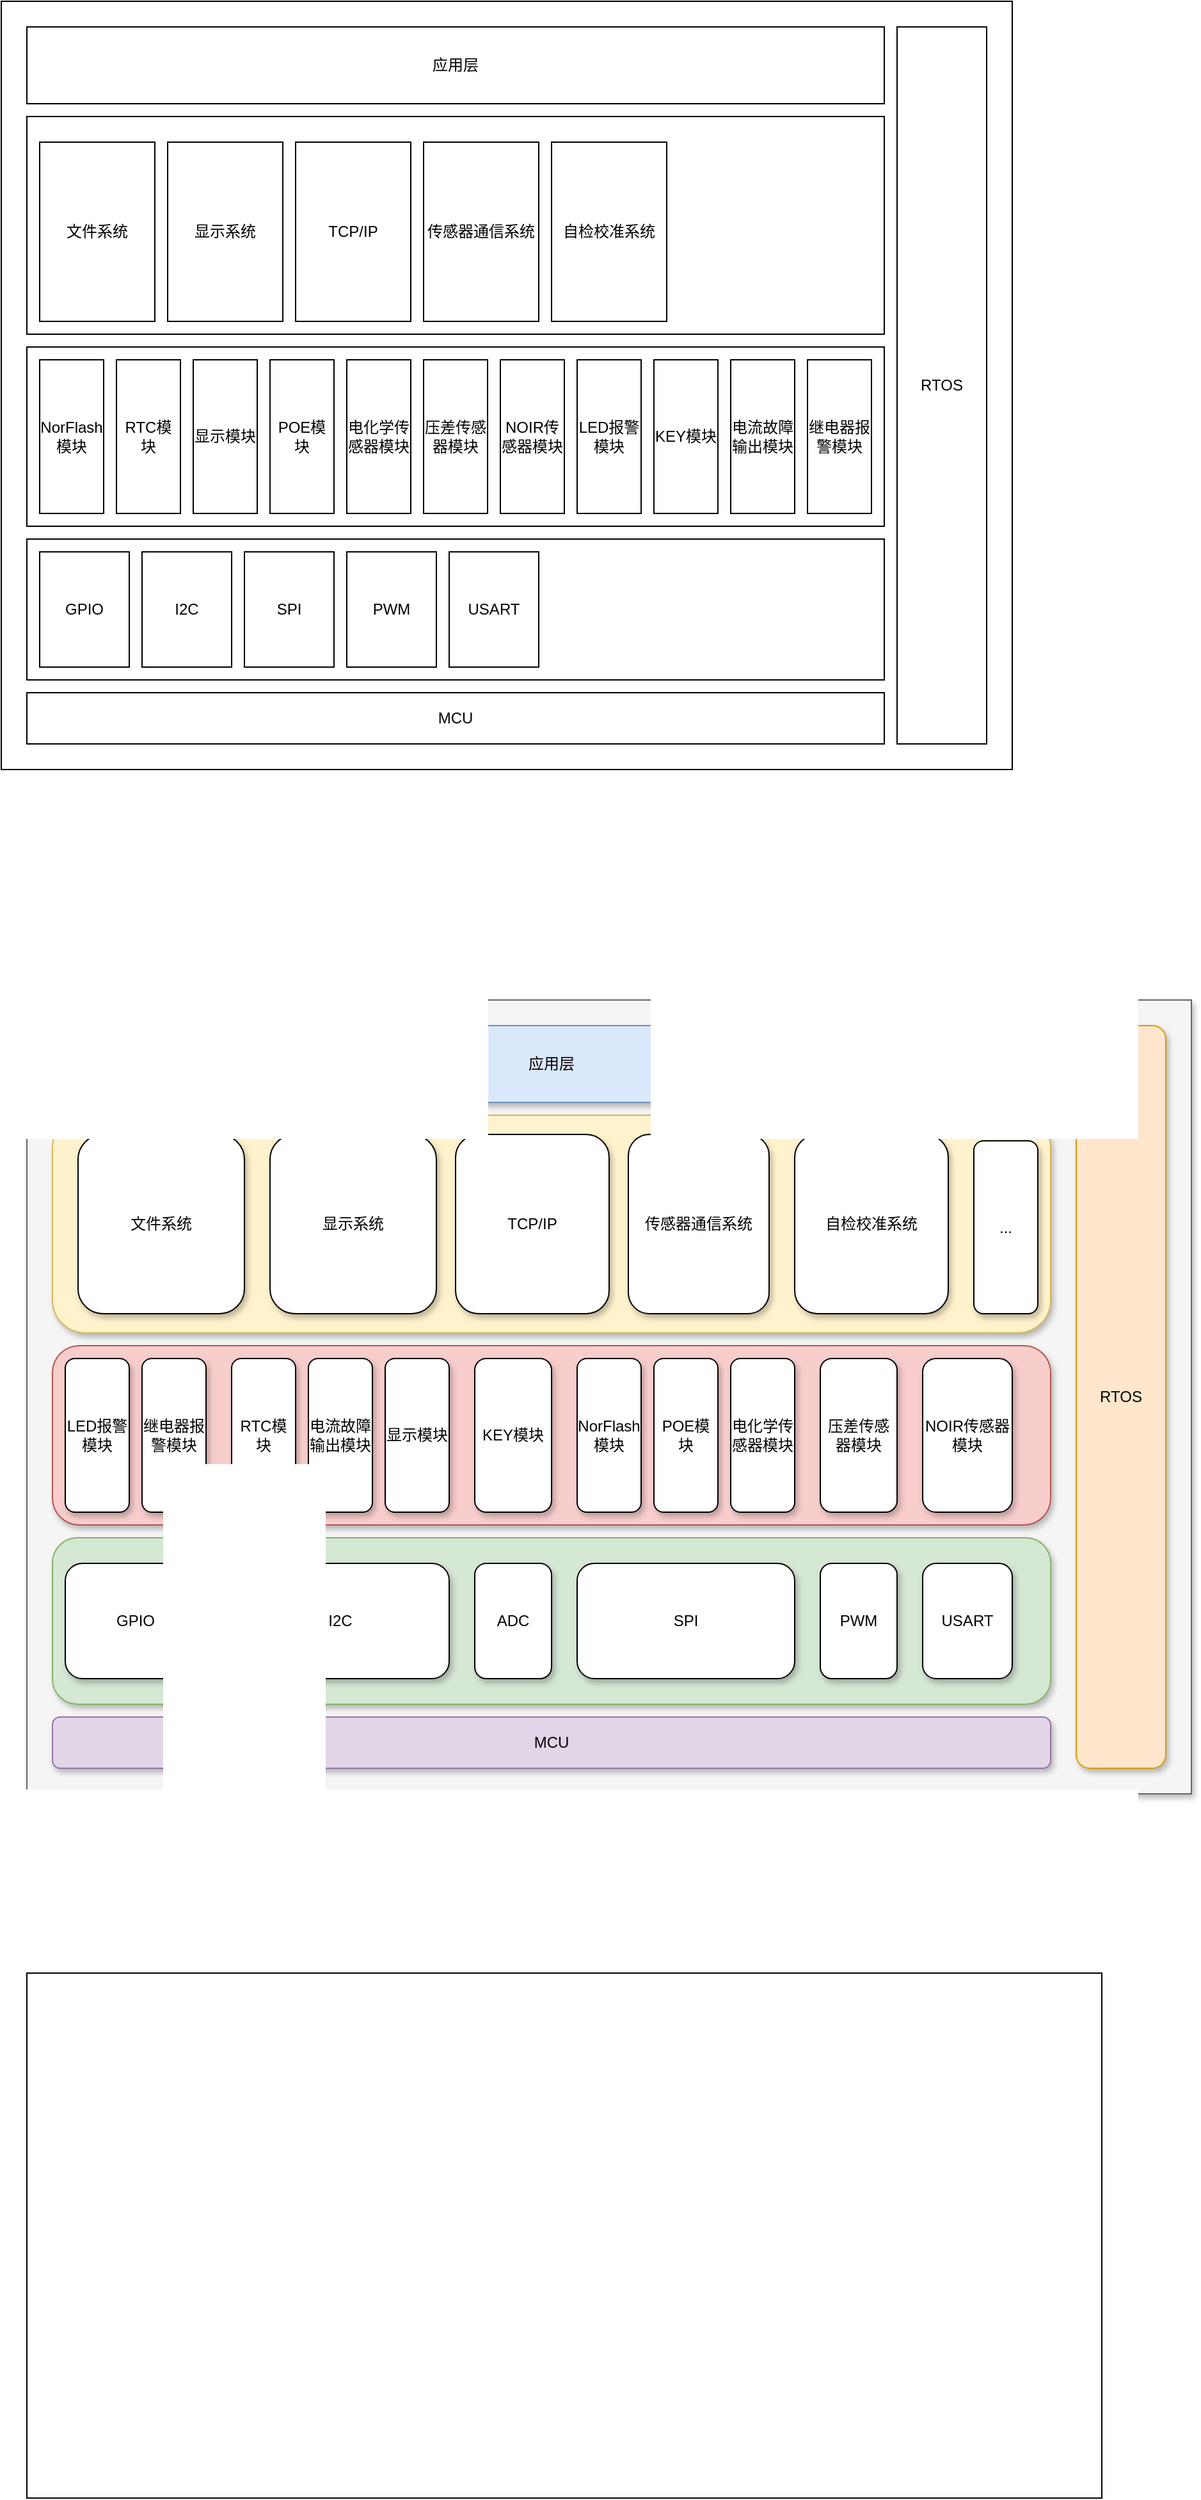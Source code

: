 <mxfile version="24.7.6">
  <diagram name="第 1 页" id="pwynU2H1yq3AJXYQGxQ-">
    <mxGraphModel dx="1264" dy="762" grid="1" gridSize="10" guides="1" tooltips="1" connect="1" arrows="1" fold="1" page="1" pageScale="1" pageWidth="3300" pageHeight="4681" math="0" shadow="0">
      <root>
        <mxCell id="0" />
        <mxCell id="1" parent="0" />
        <mxCell id="Z-FcbRnMZewdZYJsf3xK-1" value="" style="rounded=0;whiteSpace=wrap;html=1;" vertex="1" parent="1">
          <mxGeometry x="130" y="60" width="790" height="600" as="geometry" />
        </mxCell>
        <mxCell id="Z-FcbRnMZewdZYJsf3xK-2" value="MCU" style="rounded=0;whiteSpace=wrap;html=1;" vertex="1" parent="1">
          <mxGeometry x="150" y="600" width="670" height="40" as="geometry" />
        </mxCell>
        <mxCell id="Z-FcbRnMZewdZYJsf3xK-3" value="" style="rounded=0;whiteSpace=wrap;html=1;" vertex="1" parent="1">
          <mxGeometry x="150" y="480" width="670" height="110" as="geometry" />
        </mxCell>
        <mxCell id="Z-FcbRnMZewdZYJsf3xK-4" value="GPIO" style="rounded=0;whiteSpace=wrap;html=1;" vertex="1" parent="1">
          <mxGeometry x="160" y="490" width="70" height="90" as="geometry" />
        </mxCell>
        <mxCell id="Z-FcbRnMZewdZYJsf3xK-5" value="I2C" style="rounded=0;whiteSpace=wrap;html=1;" vertex="1" parent="1">
          <mxGeometry x="240" y="490" width="70" height="90" as="geometry" />
        </mxCell>
        <mxCell id="Z-FcbRnMZewdZYJsf3xK-6" value="SPI" style="rounded=0;whiteSpace=wrap;html=1;" vertex="1" parent="1">
          <mxGeometry x="320" y="490" width="70" height="90" as="geometry" />
        </mxCell>
        <mxCell id="Z-FcbRnMZewdZYJsf3xK-7" value="PWM" style="rounded=0;whiteSpace=wrap;html=1;" vertex="1" parent="1">
          <mxGeometry x="400" y="490" width="70" height="90" as="geometry" />
        </mxCell>
        <mxCell id="Z-FcbRnMZewdZYJsf3xK-8" value="USART" style="rounded=0;whiteSpace=wrap;html=1;" vertex="1" parent="1">
          <mxGeometry x="480" y="490" width="70" height="90" as="geometry" />
        </mxCell>
        <mxCell id="Z-FcbRnMZewdZYJsf3xK-9" value="" style="rounded=0;whiteSpace=wrap;html=1;" vertex="1" parent="1">
          <mxGeometry x="150" y="330" width="670" height="140" as="geometry" />
        </mxCell>
        <mxCell id="Z-FcbRnMZewdZYJsf3xK-10" value="NorFlash模块" style="rounded=0;whiteSpace=wrap;html=1;" vertex="1" parent="1">
          <mxGeometry x="160" y="340" width="50" height="120" as="geometry" />
        </mxCell>
        <mxCell id="Z-FcbRnMZewdZYJsf3xK-11" value="RTC模块" style="rounded=0;whiteSpace=wrap;html=1;" vertex="1" parent="1">
          <mxGeometry x="220" y="340" width="50" height="120" as="geometry" />
        </mxCell>
        <mxCell id="Z-FcbRnMZewdZYJsf3xK-12" value="显示模块" style="rounded=0;whiteSpace=wrap;html=1;" vertex="1" parent="1">
          <mxGeometry x="280" y="340" width="50" height="120" as="geometry" />
        </mxCell>
        <mxCell id="Z-FcbRnMZewdZYJsf3xK-13" value="POE模块" style="rounded=0;whiteSpace=wrap;html=1;" vertex="1" parent="1">
          <mxGeometry x="340" y="340" width="50" height="120" as="geometry" />
        </mxCell>
        <mxCell id="Z-FcbRnMZewdZYJsf3xK-14" value="电化学传感器模块" style="rounded=0;whiteSpace=wrap;html=1;" vertex="1" parent="1">
          <mxGeometry x="400" y="340" width="50" height="120" as="geometry" />
        </mxCell>
        <mxCell id="Z-FcbRnMZewdZYJsf3xK-15" value="压差传感器模块" style="rounded=0;whiteSpace=wrap;html=1;" vertex="1" parent="1">
          <mxGeometry x="460" y="340" width="50" height="120" as="geometry" />
        </mxCell>
        <mxCell id="Z-FcbRnMZewdZYJsf3xK-16" value="NOIR传感器模块" style="rounded=0;whiteSpace=wrap;html=1;" vertex="1" parent="1">
          <mxGeometry x="520" y="340" width="50" height="120" as="geometry" />
        </mxCell>
        <mxCell id="Z-FcbRnMZewdZYJsf3xK-17" value="" style="rounded=0;whiteSpace=wrap;html=1;" vertex="1" parent="1">
          <mxGeometry x="150" y="150" width="670" height="170" as="geometry" />
        </mxCell>
        <mxCell id="Z-FcbRnMZewdZYJsf3xK-18" value="文件系统" style="rounded=0;whiteSpace=wrap;html=1;" vertex="1" parent="1">
          <mxGeometry x="160" y="170" width="90" height="140" as="geometry" />
        </mxCell>
        <mxCell id="Z-FcbRnMZewdZYJsf3xK-19" value="显示系统" style="rounded=0;whiteSpace=wrap;html=1;" vertex="1" parent="1">
          <mxGeometry x="260" y="170" width="90" height="140" as="geometry" />
        </mxCell>
        <mxCell id="Z-FcbRnMZewdZYJsf3xK-20" value="TCP/IP" style="rounded=0;whiteSpace=wrap;html=1;" vertex="1" parent="1">
          <mxGeometry x="360" y="170" width="90" height="140" as="geometry" />
        </mxCell>
        <mxCell id="Z-FcbRnMZewdZYJsf3xK-21" value="传感器通信系统" style="rounded=0;whiteSpace=wrap;html=1;" vertex="1" parent="1">
          <mxGeometry x="460" y="170" width="90" height="140" as="geometry" />
        </mxCell>
        <mxCell id="Z-FcbRnMZewdZYJsf3xK-22" value="应用层" style="rounded=0;whiteSpace=wrap;html=1;" vertex="1" parent="1">
          <mxGeometry x="150" y="80" width="670" height="60" as="geometry" />
        </mxCell>
        <mxCell id="Z-FcbRnMZewdZYJsf3xK-24" value="LED报警模块" style="rounded=0;whiteSpace=wrap;html=1;" vertex="1" parent="1">
          <mxGeometry x="580" y="340" width="50" height="120" as="geometry" />
        </mxCell>
        <mxCell id="Z-FcbRnMZewdZYJsf3xK-25" value="KEY模块" style="rounded=0;whiteSpace=wrap;html=1;" vertex="1" parent="1">
          <mxGeometry x="640" y="340" width="50" height="120" as="geometry" />
        </mxCell>
        <mxCell id="Z-FcbRnMZewdZYJsf3xK-26" value="RTOS" style="rounded=0;whiteSpace=wrap;html=1;" vertex="1" parent="1">
          <mxGeometry x="830" y="80" width="70" height="560" as="geometry" />
        </mxCell>
        <mxCell id="Z-FcbRnMZewdZYJsf3xK-27" value="电流故障输出模块" style="rounded=0;whiteSpace=wrap;html=1;" vertex="1" parent="1">
          <mxGeometry x="700" y="340" width="50" height="120" as="geometry" />
        </mxCell>
        <mxCell id="Z-FcbRnMZewdZYJsf3xK-29" value="自检校准系统" style="rounded=0;whiteSpace=wrap;html=1;" vertex="1" parent="1">
          <mxGeometry x="560" y="170" width="90" height="140" as="geometry" />
        </mxCell>
        <mxCell id="Z-FcbRnMZewdZYJsf3xK-30" value="继电器报警模块" style="rounded=0;whiteSpace=wrap;html=1;" vertex="1" parent="1">
          <mxGeometry x="760" y="340" width="50" height="120" as="geometry" />
        </mxCell>
        <mxCell id="Z-FcbRnMZewdZYJsf3xK-31" value="" style="rounded=0;whiteSpace=wrap;html=1;fillColor=#f5f5f5;strokeColor=#666666;fontColor=#333333;shadow=1;" vertex="1" parent="1">
          <mxGeometry x="150" y="840" width="910" height="620" as="geometry" />
        </mxCell>
        <mxCell id="Z-FcbRnMZewdZYJsf3xK-32" value="MCU" style="rounded=1;whiteSpace=wrap;html=1;fillColor=#e1d5e7;strokeColor=#9673a6;shadow=1;" vertex="1" parent="1">
          <mxGeometry x="170" y="1400" width="780" height="40" as="geometry" />
        </mxCell>
        <mxCell id="Z-FcbRnMZewdZYJsf3xK-33" value="" style="rounded=1;whiteSpace=wrap;html=1;fillColor=#d5e8d4;strokeColor=#82b366;shadow=1;" vertex="1" parent="1">
          <mxGeometry x="170" y="1260" width="780" height="130" as="geometry" />
        </mxCell>
        <mxCell id="Z-FcbRnMZewdZYJsf3xK-34" value="GPIO" style="rounded=1;whiteSpace=wrap;html=1;shadow=1;" vertex="1" parent="1">
          <mxGeometry x="180" y="1280" width="110" height="90" as="geometry" />
        </mxCell>
        <mxCell id="Z-FcbRnMZewdZYJsf3xK-35" value="I2C" style="rounded=1;whiteSpace=wrap;html=1;shadow=1;" vertex="1" parent="1">
          <mxGeometry x="310" y="1280" width="170" height="90" as="geometry" />
        </mxCell>
        <mxCell id="Z-FcbRnMZewdZYJsf3xK-36" value="SPI" style="rounded=1;whiteSpace=wrap;html=1;shadow=1;" vertex="1" parent="1">
          <mxGeometry x="580" y="1280" width="170" height="90" as="geometry" />
        </mxCell>
        <mxCell id="Z-FcbRnMZewdZYJsf3xK-37" value="PWM" style="rounded=1;whiteSpace=wrap;html=1;shadow=1;" vertex="1" parent="1">
          <mxGeometry x="770" y="1280" width="60" height="90" as="geometry" />
        </mxCell>
        <mxCell id="Z-FcbRnMZewdZYJsf3xK-38" value="USART" style="rounded=1;whiteSpace=wrap;html=1;shadow=1;" vertex="1" parent="1">
          <mxGeometry x="850" y="1280" width="70" height="90" as="geometry" />
        </mxCell>
        <mxCell id="Z-FcbRnMZewdZYJsf3xK-39" value="" style="rounded=1;whiteSpace=wrap;html=1;fillColor=#f8cecc;strokeColor=#b85450;shadow=1;" vertex="1" parent="1">
          <mxGeometry x="170" y="1110" width="780" height="140" as="geometry" />
        </mxCell>
        <mxCell id="Z-FcbRnMZewdZYJsf3xK-47" value="" style="rounded=1;whiteSpace=wrap;html=1;fillColor=#fff2cc;strokeColor=#d6b656;shadow=1;" vertex="1" parent="1">
          <mxGeometry x="170" y="930" width="780" height="170" as="geometry" />
        </mxCell>
        <mxCell id="Z-FcbRnMZewdZYJsf3xK-48" value="文件系统" style="rounded=1;whiteSpace=wrap;html=1;shadow=1;" vertex="1" parent="1">
          <mxGeometry x="190" y="945" width="130" height="140" as="geometry" />
        </mxCell>
        <mxCell id="Z-FcbRnMZewdZYJsf3xK-49" value="显示系统" style="rounded=1;whiteSpace=wrap;html=1;shadow=1;" vertex="1" parent="1">
          <mxGeometry x="340" y="945" width="130" height="140" as="geometry" />
        </mxCell>
        <mxCell id="Z-FcbRnMZewdZYJsf3xK-50" value="TCP/IP" style="rounded=1;whiteSpace=wrap;html=1;shadow=1;" vertex="1" parent="1">
          <mxGeometry x="485" y="945" width="120" height="140" as="geometry" />
        </mxCell>
        <mxCell id="Z-FcbRnMZewdZYJsf3xK-51" value="传感器通信系统" style="rounded=1;whiteSpace=wrap;html=1;shadow=1;" vertex="1" parent="1">
          <mxGeometry x="620" y="945" width="110" height="140" as="geometry" />
        </mxCell>
        <mxCell id="Z-FcbRnMZewdZYJsf3xK-52" value="应用层" style="rounded=1;whiteSpace=wrap;html=1;fillColor=#dae8fc;strokeColor=#6c8ebf;shadow=1;" vertex="1" parent="1">
          <mxGeometry x="170" y="860" width="780" height="60" as="geometry" />
        </mxCell>
        <mxCell id="Z-FcbRnMZewdZYJsf3xK-55" value="RTOS" style="rounded=1;whiteSpace=wrap;html=1;fillColor=#ffe6cc;strokeColor=#d79b00;shadow=1;" vertex="1" parent="1">
          <mxGeometry x="970" y="860" width="70" height="580" as="geometry" />
        </mxCell>
        <mxCell id="Z-FcbRnMZewdZYJsf3xK-57" value="自检校准系统" style="rounded=1;whiteSpace=wrap;html=1;shadow=1;" vertex="1" parent="1">
          <mxGeometry x="750" y="945" width="120" height="140" as="geometry" />
        </mxCell>
        <mxCell id="Z-FcbRnMZewdZYJsf3xK-59" value="LED报警模块" style="rounded=1;whiteSpace=wrap;html=1;shadow=1;" vertex="1" parent="1">
          <mxGeometry x="180" y="1120" width="50" height="120" as="geometry" />
        </mxCell>
        <mxCell id="Z-FcbRnMZewdZYJsf3xK-60" value="KEY模块" style="rounded=1;whiteSpace=wrap;html=1;shadow=1;" vertex="1" parent="1">
          <mxGeometry x="500" y="1120" width="60" height="120" as="geometry" />
        </mxCell>
        <mxCell id="Z-FcbRnMZewdZYJsf3xK-61" value="继电器报警模块" style="rounded=1;whiteSpace=wrap;html=1;shadow=1;" vertex="1" parent="1">
          <mxGeometry x="240" y="1120" width="50" height="120" as="geometry" />
        </mxCell>
        <mxCell id="Z-FcbRnMZewdZYJsf3xK-65" value="RTC模块" style="rounded=1;whiteSpace=wrap;html=1;shadow=1;" vertex="1" parent="1">
          <mxGeometry x="310" y="1120" width="50" height="120" as="geometry" />
        </mxCell>
        <mxCell id="Z-FcbRnMZewdZYJsf3xK-66" value="电流故障输出模块" style="rounded=1;whiteSpace=wrap;html=1;shadow=1;" vertex="1" parent="1">
          <mxGeometry x="370" y="1120" width="50" height="120" as="geometry" />
        </mxCell>
        <mxCell id="Z-FcbRnMZewdZYJsf3xK-67" value="ADC" style="rounded=1;whiteSpace=wrap;html=1;shadow=1;" vertex="1" parent="1">
          <mxGeometry x="500" y="1280" width="60" height="90" as="geometry" />
        </mxCell>
        <mxCell id="Z-FcbRnMZewdZYJsf3xK-68" value="显示模块" style="rounded=1;whiteSpace=wrap;html=1;shadow=1;" vertex="1" parent="1">
          <mxGeometry x="430" y="1120" width="50" height="120" as="geometry" />
        </mxCell>
        <mxCell id="Z-FcbRnMZewdZYJsf3xK-69" value="NorFlash模块" style="rounded=1;whiteSpace=wrap;html=1;shadow=1;" vertex="1" parent="1">
          <mxGeometry x="580" y="1120" width="50" height="120" as="geometry" />
        </mxCell>
        <mxCell id="Z-FcbRnMZewdZYJsf3xK-70" value="POE模块" style="rounded=1;whiteSpace=wrap;html=1;shadow=1;" vertex="1" parent="1">
          <mxGeometry x="640" y="1120" width="50" height="120" as="geometry" />
        </mxCell>
        <mxCell id="Z-FcbRnMZewdZYJsf3xK-71" value="电化学传感器模块" style="rounded=1;whiteSpace=wrap;html=1;shadow=1;" vertex="1" parent="1">
          <mxGeometry x="700" y="1120" width="50" height="120" as="geometry" />
        </mxCell>
        <mxCell id="Z-FcbRnMZewdZYJsf3xK-72" value="压差传感器模块" style="rounded=1;whiteSpace=wrap;html=1;shadow=1;" vertex="1" parent="1">
          <mxGeometry x="770" y="1120" width="60" height="120" as="geometry" />
        </mxCell>
        <mxCell id="Z-FcbRnMZewdZYJsf3xK-73" value="NOIR传感器模块" style="rounded=1;whiteSpace=wrap;html=1;shadow=1;" vertex="1" parent="1">
          <mxGeometry x="850" y="1120" width="70" height="120" as="geometry" />
        </mxCell>
        <mxCell id="Z-FcbRnMZewdZYJsf3xK-78" value="..." style="rounded=1;whiteSpace=wrap;html=1;shadow=1;" vertex="1" parent="1">
          <mxGeometry x="890" y="950" width="50" height="135" as="geometry" />
        </mxCell>
        <mxCell id="Z-FcbRnMZewdZYJsf3xK-79" value="" style="rounded=0;whiteSpace=wrap;html=1;" vertex="1" parent="1">
          <mxGeometry x="150" y="1600" width="840" height="410" as="geometry" />
        </mxCell>
      </root>
    </mxGraphModel>
  </diagram>
</mxfile>
